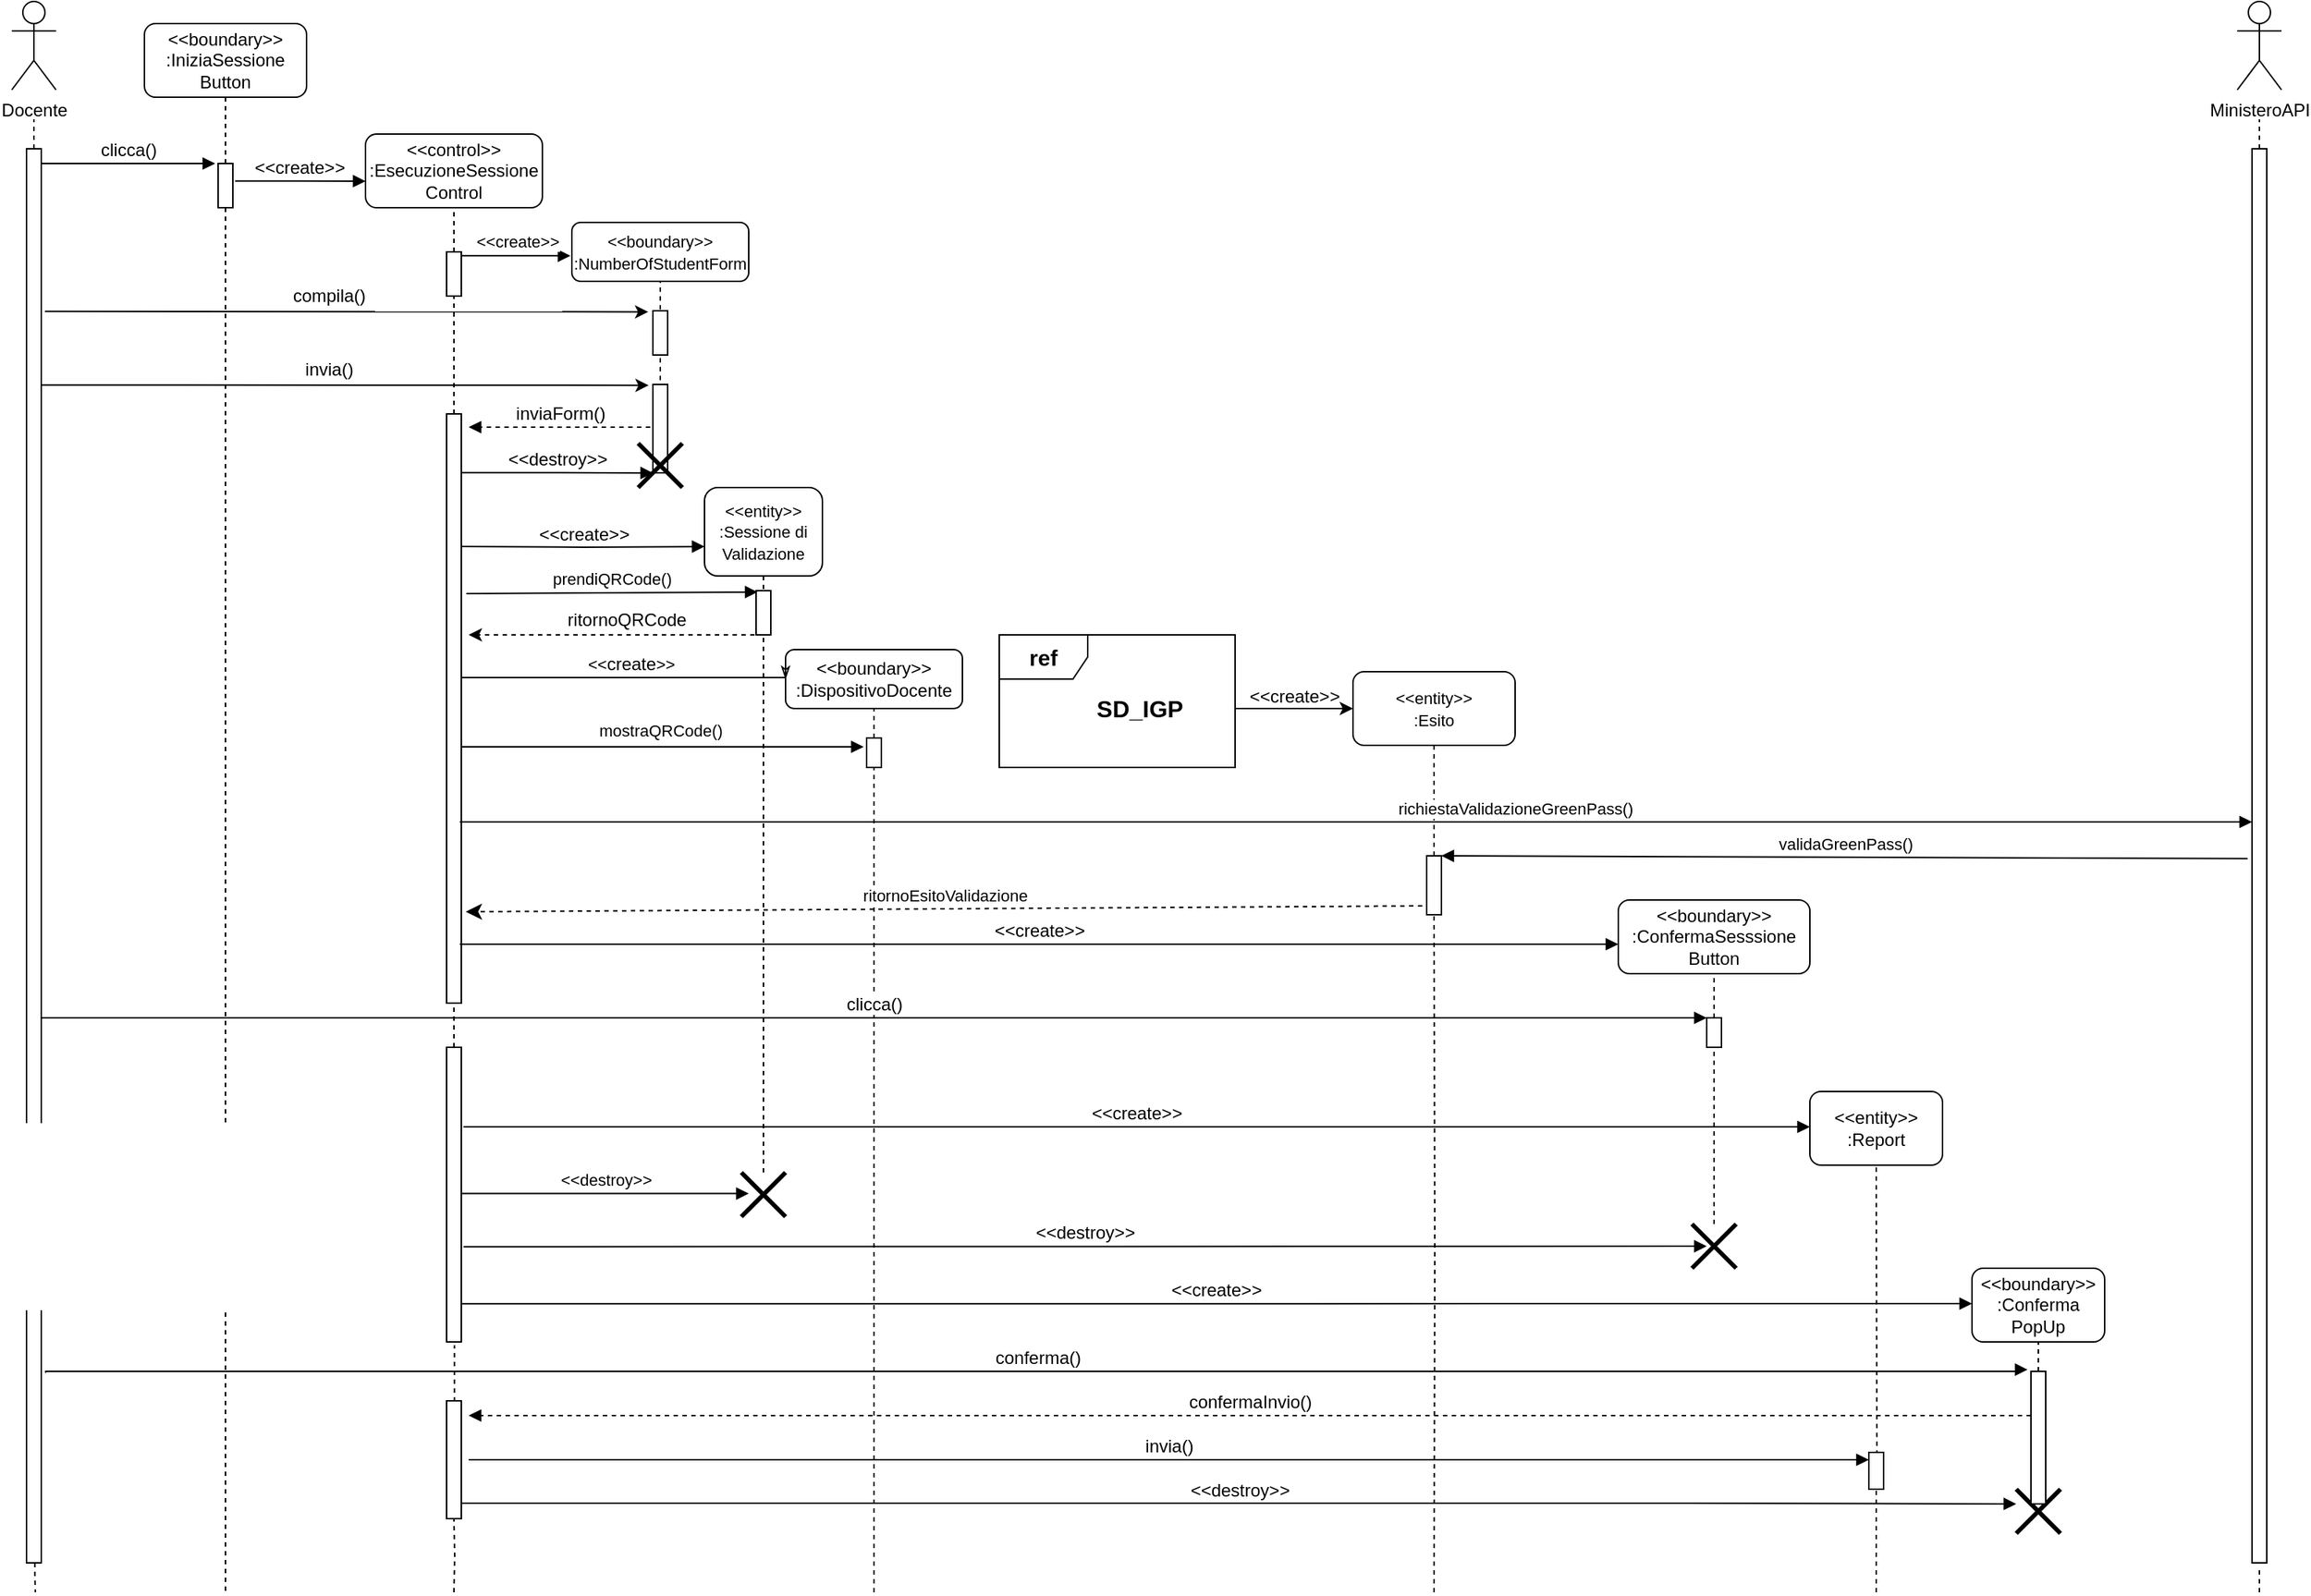 <mxfile version="15.8.7" type="device"><diagram id="kgpKYQtTHZ0yAKxKKP6v" name="Page-1"><mxGraphModel dx="868" dy="587" grid="1" gridSize="10" guides="1" tooltips="1" connect="1" arrows="1" fold="1" page="1" pageScale="1" pageWidth="850" pageHeight="1100" math="0" shadow="0"><root><mxCell id="0"/><mxCell id="1" parent="0"/><mxCell id="bU4O369usYD0Mp0-NMCo-1" value="Docente" style="shape=umlActor;verticalLabelPosition=bottom;verticalAlign=top;html=1;" parent="1" vertex="1"><mxGeometry x="40" y="10" width="30" height="60" as="geometry"/></mxCell><mxCell id="bU4O369usYD0Mp0-NMCo-3" value="" style="endArrow=none;dashed=1;html=1;rounded=0;edgeStyle=orthogonalEdgeStyle;startArrow=none;" parent="1" source="bU4O369usYD0Mp0-NMCo-5" edge="1"><mxGeometry width="50" height="50" relative="1" as="geometry"><mxPoint x="55" y="500" as="sourcePoint"/><mxPoint x="55" y="90" as="targetPoint"/><Array as="points"><mxPoint x="55" y="110"/><mxPoint x="55" y="110"/></Array></mxGeometry></mxCell><mxCell id="bU4O369usYD0Mp0-NMCo-5" value="" style="html=1;points=[];perimeter=orthogonalPerimeter;" parent="1" vertex="1"><mxGeometry x="50" y="110" width="10" height="960" as="geometry"/></mxCell><mxCell id="bU4O369usYD0Mp0-NMCo-7" value="&lt;font style=&quot;font-size: 12px&quot;&gt;clicca()&lt;/font&gt;" style="html=1;verticalAlign=bottom;endArrow=block;rounded=0;edgeStyle=orthogonalEdgeStyle;" parent="1" edge="1"><mxGeometry width="80" relative="1" as="geometry"><mxPoint x="60" y="120" as="sourcePoint"/><mxPoint x="178" y="120" as="targetPoint"/><Array as="points"><mxPoint x="178" y="120"/></Array></mxGeometry></mxCell><mxCell id="bU4O369usYD0Mp0-NMCo-8" value="&lt;font style=&quot;font-size: 12px&quot;&gt;&amp;lt;&amp;lt;boundary&amp;gt;&amp;gt;&lt;br&gt;:IniziaSessione&lt;br&gt;Button&lt;/font&gt;" style="rounded=1;whiteSpace=wrap;html=1;" parent="1" vertex="1"><mxGeometry x="130" y="25" width="110" height="50" as="geometry"/></mxCell><mxCell id="bU4O369usYD0Mp0-NMCo-11" value="" style="endArrow=none;dashed=1;html=1;rounded=0;edgeStyle=orthogonalEdgeStyle;exitX=0.5;exitY=1;exitDx=0;exitDy=0;startArrow=none;" parent="1" source="bU4O369usYD0Mp0-NMCo-12" edge="1"><mxGeometry width="50" height="50" relative="1" as="geometry"><mxPoint x="190" y="100" as="sourcePoint"/><mxPoint x="185" y="1090" as="targetPoint"/><Array as="points"><mxPoint x="185" y="1050"/></Array></mxGeometry></mxCell><mxCell id="bU4O369usYD0Mp0-NMCo-12" value="" style="html=1;points=[];perimeter=orthogonalPerimeter;" parent="1" vertex="1"><mxGeometry x="180" y="120" width="10" height="30" as="geometry"/></mxCell><mxCell id="bU4O369usYD0Mp0-NMCo-13" value="" style="endArrow=none;dashed=1;html=1;rounded=0;edgeStyle=orthogonalEdgeStyle;exitX=0.5;exitY=1;exitDx=0;exitDy=0;" parent="1" source="bU4O369usYD0Mp0-NMCo-8" target="bU4O369usYD0Mp0-NMCo-12" edge="1"><mxGeometry width="50" height="50" relative="1" as="geometry"><mxPoint x="185" y="70" as="sourcePoint"/><mxPoint x="170" y="503.429" as="targetPoint"/><Array as="points"/></mxGeometry></mxCell><mxCell id="bU4O369usYD0Mp0-NMCo-14" value="&lt;font style=&quot;font-size: 12px&quot;&gt;&amp;lt;&amp;lt;create&amp;gt;&amp;gt;&lt;/font&gt;" style="html=1;verticalAlign=bottom;endArrow=block;rounded=0;edgeStyle=orthogonalEdgeStyle;exitX=1.157;exitY=0.395;exitDx=0;exitDy=0;exitPerimeter=0;" parent="1" source="bU4O369usYD0Mp0-NMCo-12" edge="1"><mxGeometry width="80" relative="1" as="geometry"><mxPoint x="230" y="200" as="sourcePoint"/><mxPoint x="280" y="132" as="targetPoint"/></mxGeometry></mxCell><mxCell id="bU4O369usYD0Mp0-NMCo-15" value="&lt;font style=&quot;font-size: 12px&quot;&gt;&amp;lt;&amp;lt;control&amp;gt;&amp;gt;&lt;br&gt;:EsecuzioneSessione&lt;br&gt;Control&lt;/font&gt;" style="rounded=1;whiteSpace=wrap;html=1;" parent="1" vertex="1"><mxGeometry x="280" y="100" width="120" height="50" as="geometry"/></mxCell><mxCell id="bU4O369usYD0Mp0-NMCo-16" value="" style="endArrow=none;dashed=1;html=1;rounded=0;edgeStyle=orthogonalEdgeStyle;entryX=0.5;entryY=1;entryDx=0;entryDy=0;startArrow=none;" parent="1" source="bU4O369usYD0Mp0-NMCo-17" target="bU4O369usYD0Mp0-NMCo-15" edge="1"><mxGeometry width="50" height="50" relative="1" as="geometry"><mxPoint x="340" y="510" as="sourcePoint"/><mxPoint x="290" y="230" as="targetPoint"/></mxGeometry></mxCell><mxCell id="bU4O369usYD0Mp0-NMCo-17" value="" style="html=1;points=[];perimeter=orthogonalPerimeter;" parent="1" vertex="1"><mxGeometry x="335" y="180" width="10" height="30" as="geometry"/></mxCell><mxCell id="bU4O369usYD0Mp0-NMCo-18" value="" style="endArrow=none;dashed=1;html=1;rounded=0;edgeStyle=orthogonalEdgeStyle;entryX=0.5;entryY=1;entryDx=0;entryDy=0;startArrow=none;" parent="1" source="rX7FQtLpjzrD8uW23Avi-3" target="bU4O369usYD0Mp0-NMCo-17" edge="1"><mxGeometry width="50" height="50" relative="1" as="geometry"><mxPoint x="340" y="510" as="sourcePoint"/><mxPoint x="340" y="150" as="targetPoint"/></mxGeometry></mxCell><mxCell id="bU4O369usYD0Mp0-NMCo-19" value="&amp;lt;&amp;lt;create&amp;gt;&amp;gt;" style="html=1;verticalAlign=bottom;endArrow=block;rounded=0;edgeStyle=orthogonalEdgeStyle;exitX=1.029;exitY=0.088;exitDx=0;exitDy=0;exitPerimeter=0;entryX=-0.008;entryY=0.567;entryDx=0;entryDy=0;entryPerimeter=0;" parent="1" source="bU4O369usYD0Mp0-NMCo-17" target="bU4O369usYD0Mp0-NMCo-20" edge="1"><mxGeometry width="80" relative="1" as="geometry"><mxPoint x="510" y="260" as="sourcePoint"/><mxPoint x="410" y="183" as="targetPoint"/><Array as="points"/></mxGeometry></mxCell><mxCell id="bU4O369usYD0Mp0-NMCo-20" value="&lt;span style=&quot;font-size: 11px&quot;&gt;&amp;lt;&amp;lt;boundary&amp;gt;&amp;gt;&lt;br&gt;:NumberOfStudentForm&lt;/span&gt;" style="rounded=1;whiteSpace=wrap;html=1;" parent="1" vertex="1"><mxGeometry x="420" y="160" width="120" height="40" as="geometry"/></mxCell><mxCell id="bU4O369usYD0Mp0-NMCo-21" value="" style="endArrow=none;dashed=1;html=1;rounded=0;edgeStyle=orthogonalEdgeStyle;entryX=0.5;entryY=1;entryDx=0;entryDy=0;exitX=0.538;exitY=0.533;exitDx=0;exitDy=0;exitPerimeter=0;" parent="1" source="rX7FQtLpjzrD8uW23Avi-7" target="bU4O369usYD0Mp0-NMCo-20" edge="1"><mxGeometry width="50" height="50" relative="1" as="geometry"><mxPoint x="480" y="360" as="sourcePoint"/><mxPoint x="580" y="240" as="targetPoint"/><Array as="points"><mxPoint x="481" y="270"/><mxPoint x="480" y="270"/></Array></mxGeometry></mxCell><mxCell id="bU4O369usYD0Mp0-NMCo-22" value="" style="html=1;points=[];perimeter=orthogonalPerimeter;" parent="1" vertex="1"><mxGeometry x="475" y="220" width="10" height="30" as="geometry"/></mxCell><mxCell id="rX7FQtLpjzrD8uW23Avi-1" value="" style="html=1;points=[];perimeter=orthogonalPerimeter;" parent="1" vertex="1"><mxGeometry x="475" y="270" width="10" height="60" as="geometry"/></mxCell><mxCell id="rX7FQtLpjzrD8uW23Avi-3" value="" style="html=1;points=[];perimeter=orthogonalPerimeter;" parent="1" vertex="1"><mxGeometry x="335" y="290" width="10" height="400" as="geometry"/></mxCell><mxCell id="rX7FQtLpjzrD8uW23Avi-4" value="" style="endArrow=none;dashed=1;html=1;rounded=0;edgeStyle=orthogonalEdgeStyle;startArrow=none;" parent="1" source="q5FVolAJccyDtdrA55qt-30" target="rX7FQtLpjzrD8uW23Avi-3" edge="1"><mxGeometry width="50" height="50" relative="1" as="geometry"><mxPoint x="340" y="890" as="sourcePoint"/><mxPoint x="340" y="210" as="targetPoint"/></mxGeometry></mxCell><mxCell id="rX7FQtLpjzrD8uW23Avi-5" value="&lt;font style=&quot;font-size: 12px&quot;&gt;inviaForm()&lt;/font&gt;" style="html=1;verticalAlign=bottom;endArrow=block;rounded=0;edgeStyle=orthogonalEdgeStyle;exitX=-0.179;exitY=0.483;exitDx=0;exitDy=0;exitPerimeter=0;dashed=1;" parent="1" source="rX7FQtLpjzrD8uW23Avi-1" edge="1"><mxGeometry width="80" relative="1" as="geometry"><mxPoint x="470" y="299" as="sourcePoint"/><mxPoint x="350" y="299" as="targetPoint"/></mxGeometry></mxCell><mxCell id="rX7FQtLpjzrD8uW23Avi-6" value="&lt;font style=&quot;font-size: 12px&quot;&gt;&amp;lt;&amp;lt;destroy&amp;gt;&amp;gt;&lt;/font&gt;" style="html=1;verticalAlign=bottom;endArrow=block;rounded=0;edgeStyle=orthogonalEdgeStyle;entryX=0.007;entryY=1.002;entryDx=0;entryDy=0;entryPerimeter=0;" parent="1" target="rX7FQtLpjzrD8uW23Avi-1" edge="1"><mxGeometry width="80" relative="1" as="geometry"><mxPoint x="345" y="329.88" as="sourcePoint"/><mxPoint x="470" y="330" as="targetPoint"/><Array as="points"><mxPoint x="405" y="330"/></Array></mxGeometry></mxCell><mxCell id="rX7FQtLpjzrD8uW23Avi-7" value="" style="shape=umlDestroy;whiteSpace=wrap;html=1;strokeWidth=3;" parent="1" vertex="1"><mxGeometry x="465" y="310" width="30" height="30" as="geometry"/></mxCell><mxCell id="rX7FQtLpjzrD8uW23Avi-8" value="&lt;font style=&quot;font-size: 12px&quot;&gt;&amp;lt;&amp;lt;create&amp;gt;&amp;gt;&lt;/font&gt;" style="html=1;verticalAlign=bottom;endArrow=block;rounded=0;edgeStyle=orthogonalEdgeStyle;entryX=0;entryY=0.667;entryDx=0;entryDy=0;entryPerimeter=0;" parent="1" target="rX7FQtLpjzrD8uW23Avi-10" edge="1"><mxGeometry width="80" relative="1" as="geometry"><mxPoint x="345" y="380" as="sourcePoint"/><mxPoint x="500" y="380" as="targetPoint"/></mxGeometry></mxCell><mxCell id="rX7FQtLpjzrD8uW23Avi-10" value="&lt;span style=&quot;font-size: 11px&quot;&gt;&amp;lt;&amp;lt;entity&amp;gt;&amp;gt;&lt;br&gt;:Sessione di Validazione&lt;/span&gt;" style="rounded=1;whiteSpace=wrap;html=1;" parent="1" vertex="1"><mxGeometry x="510" y="340" width="80" height="60" as="geometry"/></mxCell><mxCell id="rX7FQtLpjzrD8uW23Avi-11" value="" style="endArrow=none;dashed=1;html=1;rounded=0;edgeStyle=orthogonalEdgeStyle;entryX=0.5;entryY=1;entryDx=0;entryDy=0;startArrow=none;" parent="1" source="q5FVolAJccyDtdrA55qt-45" target="rX7FQtLpjzrD8uW23Avi-10" edge="1"><mxGeometry width="50" height="50" relative="1" as="geometry"><mxPoint x="550" y="870" as="sourcePoint"/><mxPoint x="440" y="430" as="targetPoint"/></mxGeometry></mxCell><mxCell id="rX7FQtLpjzrD8uW23Avi-13" value="" style="html=1;points=[];perimeter=orthogonalPerimeter;" parent="1" vertex="1"><mxGeometry x="545" y="410" width="10" height="30" as="geometry"/></mxCell><mxCell id="rX7FQtLpjzrD8uW23Avi-15" value="prendiQRCode()" style="html=1;verticalAlign=bottom;endArrow=block;rounded=0;entryX=0.1;entryY=0.03;entryDx=0;entryDy=0;entryPerimeter=0;exitX=1.34;exitY=0.305;exitDx=0;exitDy=0;exitPerimeter=0;" parent="1" source="rX7FQtLpjzrD8uW23Avi-3" target="rX7FQtLpjzrD8uW23Avi-13" edge="1"><mxGeometry width="80" relative="1" as="geometry"><mxPoint x="345" y="420" as="sourcePoint"/><mxPoint x="425" y="420" as="targetPoint"/></mxGeometry></mxCell><mxCell id="rX7FQtLpjzrD8uW23Avi-16" value="&amp;lt;&amp;lt;boundary&amp;gt;&amp;gt;&lt;br&gt;:DispositivoDocente" style="rounded=1;whiteSpace=wrap;html=1;" parent="1" vertex="1"><mxGeometry x="565" y="450" width="120" height="40" as="geometry"/></mxCell><mxCell id="rX7FQtLpjzrD8uW23Avi-17" value="" style="endArrow=none;dashed=1;html=1;rounded=0;edgeStyle=orthogonalEdgeStyle;entryX=0.5;entryY=1;entryDx=0;entryDy=0;startArrow=none;" parent="1" source="rX7FQtLpjzrD8uW23Avi-18" target="rX7FQtLpjzrD8uW23Avi-16" edge="1"><mxGeometry width="50" height="50" relative="1" as="geometry"><mxPoint x="635" y="620" as="sourcePoint"/><mxPoint x="570" y="160" as="targetPoint"/><Array as="points"/></mxGeometry></mxCell><mxCell id="rX7FQtLpjzrD8uW23Avi-18" value="" style="html=1;points=[];perimeter=orthogonalPerimeter;" parent="1" vertex="1"><mxGeometry x="620" y="510" width="10" height="20" as="geometry"/></mxCell><mxCell id="rX7FQtLpjzrD8uW23Avi-19" value="" style="endArrow=none;dashed=1;html=1;rounded=0;edgeStyle=orthogonalEdgeStyle;entryX=0.5;entryY=1;entryDx=0;entryDy=0;" parent="1" target="rX7FQtLpjzrD8uW23Avi-18" edge="1"><mxGeometry width="50" height="50" relative="1" as="geometry"><mxPoint x="625" y="1090" as="sourcePoint"/><mxPoint x="635" y="70" as="targetPoint"/><Array as="points"><mxPoint x="625" y="1090"/></Array></mxGeometry></mxCell><mxCell id="rX7FQtLpjzrD8uW23Avi-22" value="&lt;font style=&quot;font-size: 15px&quot;&gt;&lt;b&gt;ref&lt;/b&gt;&lt;/font&gt;" style="shape=umlFrame;whiteSpace=wrap;html=1;" parent="1" vertex="1"><mxGeometry x="710" y="440" width="160" height="90" as="geometry"/></mxCell><mxCell id="rX7FQtLpjzrD8uW23Avi-23" value="&lt;font style=&quot;font-size: 16px&quot;&gt;&lt;b&gt;SD_IGP&lt;/b&gt;&lt;/font&gt;" style="text;html=1;align=center;verticalAlign=middle;resizable=0;points=[];autosize=1;strokeColor=none;fillColor=none;" parent="1" vertex="1"><mxGeometry x="770" y="480" width="70" height="20" as="geometry"/></mxCell><mxCell id="q5FVolAJccyDtdrA55qt-3" value="&lt;span style=&quot;font-size: 11px&quot;&gt;&amp;lt;&amp;lt;entity&amp;gt;&amp;gt;&lt;br&gt;:Esito&lt;/span&gt;" style="rounded=1;whiteSpace=wrap;html=1;" parent="1" vertex="1"><mxGeometry x="950" y="465" width="110" height="50" as="geometry"/></mxCell><mxCell id="q5FVolAJccyDtdrA55qt-4" value="" style="endArrow=none;dashed=1;html=1;rounded=0;edgeStyle=orthogonalEdgeStyle;entryX=0.5;entryY=1;entryDx=0;entryDy=0;startArrow=none;" parent="1" source="q5FVolAJccyDtdrA55qt-5" target="q5FVolAJccyDtdrA55qt-3" edge="1"><mxGeometry width="50" height="50" relative="1" as="geometry"><mxPoint x="1005" y="730" as="sourcePoint"/><mxPoint x="880" y="560" as="targetPoint"/></mxGeometry></mxCell><mxCell id="q5FVolAJccyDtdrA55qt-5" value="" style="html=1;points=[];perimeter=orthogonalPerimeter;" parent="1" vertex="1"><mxGeometry x="1000" y="590" width="10" height="40" as="geometry"/></mxCell><mxCell id="q5FVolAJccyDtdrA55qt-6" value="" style="endArrow=none;dashed=1;html=1;rounded=0;edgeStyle=orthogonalEdgeStyle;entryX=0.5;entryY=1;entryDx=0;entryDy=0;startArrow=none;" parent="1" target="q5FVolAJccyDtdrA55qt-5" edge="1"><mxGeometry width="50" height="50" relative="1" as="geometry"><mxPoint x="1005" y="1090" as="sourcePoint"/><mxPoint x="1005" y="535" as="targetPoint"/></mxGeometry></mxCell><mxCell id="q5FVolAJccyDtdrA55qt-7" value="richiestaValidazioneGreenPass()" style="html=1;verticalAlign=bottom;endArrow=block;rounded=0;edgeStyle=orthogonalEdgeStyle;" parent="1" target="47yCZ0cHe9BY7JKEToQk-5" edge="1"><mxGeometry x="0.177" width="80" relative="1" as="geometry"><mxPoint x="344" y="567" as="sourcePoint"/><mxPoint x="1550" y="567" as="targetPoint"/><Array as="points"><mxPoint x="1260" y="567"/><mxPoint x="1260" y="567"/></Array><mxPoint as="offset"/></mxGeometry></mxCell><mxCell id="q5FVolAJccyDtdrA55qt-23" value="&lt;font style=&quot;font-size: 12px&quot;&gt;&amp;lt;&amp;lt;create&amp;gt;&amp;gt;&lt;/font&gt;" style="html=1;verticalAlign=bottom;endArrow=block;rounded=0;edgeStyle=orthogonalEdgeStyle;" parent="1" edge="1"><mxGeometry width="80" relative="1" as="geometry"><mxPoint x="344" y="650" as="sourcePoint"/><mxPoint x="1130" y="650" as="targetPoint"/><Array as="points"><mxPoint x="344" y="650"/></Array></mxGeometry></mxCell><mxCell id="q5FVolAJccyDtdrA55qt-24" value="&lt;span&gt;&amp;lt;&amp;lt;boundary&amp;gt;&amp;gt;&lt;br&gt;:ConfermaSesssione&lt;br&gt;Button&lt;/span&gt;" style="rounded=1;whiteSpace=wrap;html=1;" parent="1" vertex="1"><mxGeometry x="1130" y="620" width="130" height="50" as="geometry"/></mxCell><mxCell id="q5FVolAJccyDtdrA55qt-25" value="" style="endArrow=none;dashed=1;html=1;rounded=0;edgeStyle=orthogonalEdgeStyle;entryX=0.5;entryY=1;entryDx=0;entryDy=0;startArrow=none;" parent="1" source="q5FVolAJccyDtdrA55qt-26" target="q5FVolAJccyDtdrA55qt-24" edge="1"><mxGeometry width="50" height="50" relative="1" as="geometry"><mxPoint x="1255" y="780" as="sourcePoint"/><mxPoint x="1260" y="730" as="targetPoint"/></mxGeometry></mxCell><mxCell id="q5FVolAJccyDtdrA55qt-27" value="&lt;font style=&quot;font-size: 12px&quot;&gt;clicca()&lt;/font&gt;" style="html=1;verticalAlign=bottom;endArrow=block;rounded=0;entryX=0;entryY=0;entryDx=0;entryDy=0;entryPerimeter=0;" parent="1" target="q5FVolAJccyDtdrA55qt-26" edge="1"><mxGeometry width="80" relative="1" as="geometry"><mxPoint x="60" y="700" as="sourcePoint"/><mxPoint x="1130" y="700" as="targetPoint"/></mxGeometry></mxCell><mxCell id="q5FVolAJccyDtdrA55qt-26" value="" style="html=1;points=[];perimeter=orthogonalPerimeter;" parent="1" vertex="1"><mxGeometry x="1190" y="700" width="10" height="20" as="geometry"/></mxCell><mxCell id="q5FVolAJccyDtdrA55qt-28" value="" style="endArrow=none;dashed=1;html=1;rounded=0;edgeStyle=orthogonalEdgeStyle;entryX=0.5;entryY=1;entryDx=0;entryDy=0;startArrow=none;" parent="1" source="jauBldCnT_5NUnDLEimC-2" target="q5FVolAJccyDtdrA55qt-26" edge="1"><mxGeometry width="50" height="50" relative="1" as="geometry"><mxPoint x="1195" y="860" as="sourcePoint"/><mxPoint x="1255" y="720" as="targetPoint"/></mxGeometry></mxCell><mxCell id="q5FVolAJccyDtdrA55qt-30" value="" style="html=1;points=[];perimeter=orthogonalPerimeter;" parent="1" vertex="1"><mxGeometry x="335" y="720" width="10" height="200" as="geometry"/></mxCell><mxCell id="q5FVolAJccyDtdrA55qt-36" value="&lt;font style=&quot;font-size: 12px&quot;&gt;&amp;lt;&amp;lt;create&amp;gt;&amp;gt;&lt;/font&gt;" style="html=1;verticalAlign=bottom;endArrow=block;rounded=0;exitX=1.152;exitY=0.27;exitDx=0;exitDy=0;exitPerimeter=0;" parent="1" source="q5FVolAJccyDtdrA55qt-30" edge="1"><mxGeometry width="80" relative="1" as="geometry"><mxPoint x="350" y="775" as="sourcePoint"/><mxPoint x="1260" y="774" as="targetPoint"/></mxGeometry></mxCell><mxCell id="q5FVolAJccyDtdrA55qt-37" value="&amp;lt;&amp;lt;entity&amp;gt;&amp;gt;&lt;br&gt;:Report" style="rounded=1;whiteSpace=wrap;html=1;" parent="1" vertex="1"><mxGeometry x="1260" y="750" width="90" height="50" as="geometry"/></mxCell><mxCell id="q5FVolAJccyDtdrA55qt-44" value="&amp;lt;&amp;lt;destroy&amp;gt;&amp;gt;" style="html=1;verticalAlign=bottom;endArrow=block;rounded=0;edgeStyle=orthogonalEdgeStyle;" parent="1" edge="1"><mxGeometry width="80" relative="1" as="geometry"><mxPoint x="345" y="819.29" as="sourcePoint"/><mxPoint x="540" y="819.29" as="targetPoint"/></mxGeometry></mxCell><mxCell id="q5FVolAJccyDtdrA55qt-45" value="" style="shape=umlDestroy;whiteSpace=wrap;html=1;strokeWidth=3;" parent="1" vertex="1"><mxGeometry x="535" y="805" width="30" height="30" as="geometry"/></mxCell><mxCell id="q5FVolAJccyDtdrA55qt-47" value="" style="endArrow=none;dashed=1;html=1;rounded=0;startArrow=none;entryX=0.5;entryY=1;entryDx=0;entryDy=0;exitX=0.547;exitY=0.065;exitDx=0;exitDy=0;exitPerimeter=0;" parent="1" source="jauBldCnT_5NUnDLEimC-19" target="q5FVolAJccyDtdrA55qt-37" edge="1"><mxGeometry width="50" height="50" relative="1" as="geometry"><mxPoint x="1310" y="980" as="sourcePoint"/><mxPoint x="1365" y="840" as="targetPoint"/></mxGeometry></mxCell><mxCell id="jauBldCnT_5NUnDLEimC-1" value="&lt;font style=&quot;font-size: 12px&quot;&gt;&amp;lt;&amp;lt;destroy&amp;gt;&amp;gt;&lt;/font&gt;" style="html=1;verticalAlign=bottom;endArrow=block;rounded=0;exitX=1.152;exitY=0.677;exitDx=0;exitDy=0;exitPerimeter=0;" parent="1" source="q5FVolAJccyDtdrA55qt-30" edge="1"><mxGeometry width="80" relative="1" as="geometry"><mxPoint x="350" y="855" as="sourcePoint"/><mxPoint x="1190" y="855" as="targetPoint"/></mxGeometry></mxCell><mxCell id="jauBldCnT_5NUnDLEimC-5" value="&lt;font style=&quot;font-size: 12px&quot;&gt;&amp;lt;&amp;lt;create&amp;gt;&amp;gt;&lt;/font&gt;" style="html=1;verticalAlign=bottom;endArrow=block;rounded=0;" parent="1" edge="1"><mxGeometry width="80" relative="1" as="geometry"><mxPoint x="345" y="894.17" as="sourcePoint"/><mxPoint x="1370" y="894" as="targetPoint"/></mxGeometry></mxCell><mxCell id="jauBldCnT_5NUnDLEimC-6" value="&amp;lt;&amp;lt;boundary&amp;gt;&amp;gt;&lt;br&gt;:Conferma&lt;br&gt;PopUp" style="rounded=1;whiteSpace=wrap;html=1;" parent="1" vertex="1"><mxGeometry x="1370" y="870" width="90" height="50" as="geometry"/></mxCell><mxCell id="jauBldCnT_5NUnDLEimC-7" value="" style="endArrow=none;dashed=1;html=1;rounded=0;edgeStyle=orthogonalEdgeStyle;startArrow=none;" parent="1" source="jauBldCnT_5NUnDLEimC-8" target="jauBldCnT_5NUnDLEimC-6" edge="1"><mxGeometry width="50" height="50" relative="1" as="geometry"><mxPoint x="1415" y="990" as="sourcePoint"/><mxPoint x="1474.5" y="960" as="targetPoint"/></mxGeometry></mxCell><mxCell id="jauBldCnT_5NUnDLEimC-10" value="&lt;font style=&quot;font-size: 12px&quot;&gt;conferma()&lt;/font&gt;" style="html=1;verticalAlign=bottom;endArrow=block;rounded=0;edgeStyle=orthogonalEdgeStyle;entryX=-0.229;entryY=-0.013;entryDx=0;entryDy=0;entryPerimeter=0;" parent="1" target="jauBldCnT_5NUnDLEimC-8" edge="1"><mxGeometry width="80" relative="1" as="geometry"><mxPoint x="63" y="941" as="sourcePoint"/><mxPoint x="1400" y="940" as="targetPoint"/><Array as="points"><mxPoint x="63" y="940"/><mxPoint x="1400" y="940"/><mxPoint x="1400" y="939"/></Array></mxGeometry></mxCell><mxCell id="jauBldCnT_5NUnDLEimC-11" value="" style="endArrow=none;dashed=1;html=1;rounded=0;startArrow=none;exitX=0.533;exitY=0.006;exitDx=0;exitDy=0;exitPerimeter=0;entryX=0.533;entryY=1.011;entryDx=0;entryDy=0;entryPerimeter=0;" parent="1" source="jauBldCnT_5NUnDLEimC-12" target="q5FVolAJccyDtdrA55qt-30" edge="1"><mxGeometry width="50" height="50" relative="1" as="geometry"><mxPoint x="340" y="1090" as="sourcePoint"/><mxPoint x="350" y="930" as="targetPoint"/></mxGeometry></mxCell><mxCell id="jauBldCnT_5NUnDLEimC-12" value="" style="html=1;points=[];perimeter=orthogonalPerimeter;" parent="1" vertex="1"><mxGeometry x="335" y="960" width="10" height="80" as="geometry"/></mxCell><mxCell id="jauBldCnT_5NUnDLEimC-13" value="" style="endArrow=none;dashed=1;html=1;rounded=0;edgeStyle=orthogonalEdgeStyle;" parent="1" target="jauBldCnT_5NUnDLEimC-12" edge="1"><mxGeometry width="50" height="50" relative="1" as="geometry"><mxPoint x="340" y="1090" as="sourcePoint"/><mxPoint x="340" y="960" as="targetPoint"/></mxGeometry></mxCell><mxCell id="jauBldCnT_5NUnDLEimC-14" value="&lt;font style=&quot;font-size: 12px&quot;&gt;confermaInvio()&lt;/font&gt;" style="html=1;verticalAlign=bottom;endArrow=block;rounded=0;edgeStyle=orthogonalEdgeStyle;startArrow=none;startFill=0;exitX=0;exitY=0.333;exitDx=0;exitDy=0;exitPerimeter=0;dashed=1;" parent="1" source="jauBldCnT_5NUnDLEimC-8" edge="1"><mxGeometry width="80" relative="1" as="geometry"><mxPoint x="1400" y="970" as="sourcePoint"/><mxPoint x="350" y="970" as="targetPoint"/><Array as="points"/></mxGeometry></mxCell><mxCell id="jauBldCnT_5NUnDLEimC-15" value="&lt;font style=&quot;font-size: 12px&quot;&gt;&amp;lt;&amp;lt;destroy&amp;gt;&amp;gt;&lt;/font&gt;" style="html=1;verticalAlign=bottom;endArrow=block;rounded=0;edgeStyle=orthogonalEdgeStyle;" parent="1" edge="1"><mxGeometry width="80" relative="1" as="geometry"><mxPoint x="345" y="1029.5" as="sourcePoint"/><mxPoint x="1400" y="1030" as="targetPoint"/><Array as="points"><mxPoint x="1160" y="1030"/><mxPoint x="1160" y="1030"/></Array></mxGeometry></mxCell><mxCell id="jauBldCnT_5NUnDLEimC-17" value="" style="shape=umlDestroy;whiteSpace=wrap;html=1;strokeWidth=3;" parent="1" vertex="1"><mxGeometry x="1400" y="1020" width="30" height="30" as="geometry"/></mxCell><mxCell id="jauBldCnT_5NUnDLEimC-22" value="" style="endArrow=none;dashed=1;html=1;rounded=0;startArrow=none;" parent="1" edge="1" source="jauBldCnT_5NUnDLEimC-19"><mxGeometry width="50" height="50" relative="1" as="geometry"><mxPoint x="1305" y="1090" as="sourcePoint"/><mxPoint x="1305" y="1000" as="targetPoint"/></mxGeometry></mxCell><mxCell id="jauBldCnT_5NUnDLEimC-25" value="" style="endArrow=none;dashed=1;html=1;rounded=0;edgeStyle=orthogonalEdgeStyle;exitX=0.567;exitY=1;exitDx=0;exitDy=0;exitPerimeter=0;" parent="1" source="bU4O369usYD0Mp0-NMCo-5" edge="1"><mxGeometry width="50" height="50" relative="1" as="geometry"><mxPoint x="150" y="1110" as="sourcePoint"/><mxPoint x="56" y="1090" as="targetPoint"/><Array as="points"><mxPoint x="56" y="1080"/></Array></mxGeometry></mxCell><mxCell id="jauBldCnT_5NUnDLEimC-26" value="&lt;font style=&quot;font-size: 12px&quot;&gt;invia()&lt;/font&gt;" style="html=1;verticalAlign=bottom;endArrow=block;rounded=0;" parent="1" edge="1"><mxGeometry width="80" relative="1" as="geometry"><mxPoint x="350" y="1000" as="sourcePoint"/><mxPoint x="1300" y="1000" as="targetPoint"/><Array as="points"/></mxGeometry></mxCell><mxCell id="5qqKWLoto9PCaO7GxhG8-3" value="" style="endArrow=classic;html=1;rounded=0;fontSize=12;exitX=1.248;exitY=0.115;exitDx=0;exitDy=0;exitPerimeter=0;entryX=-0.314;entryY=0.024;entryDx=0;entryDy=0;entryPerimeter=0;" parent="1" source="bU4O369usYD0Mp0-NMCo-5" target="bU4O369usYD0Mp0-NMCo-22" edge="1"><mxGeometry width="50" height="50" relative="1" as="geometry"><mxPoint x="210" y="190" as="sourcePoint"/><mxPoint x="260" y="140" as="targetPoint"/></mxGeometry></mxCell><mxCell id="5qqKWLoto9PCaO7GxhG8-4" value="compila()" style="text;html=1;align=center;verticalAlign=middle;resizable=0;points=[];autosize=1;strokeColor=none;fillColor=none;fontSize=12;" parent="1" vertex="1"><mxGeometry x="220" y="200" width="70" height="20" as="geometry"/></mxCell><mxCell id="5qqKWLoto9PCaO7GxhG8-5" value="" style="endArrow=classic;html=1;rounded=0;fontSize=12;exitX=1.026;exitY=0.167;exitDx=0;exitDy=0;exitPerimeter=0;entryX=-0.286;entryY=0.01;entryDx=0;entryDy=0;entryPerimeter=0;" parent="1" source="bU4O369usYD0Mp0-NMCo-5" target="rX7FQtLpjzrD8uW23Avi-1" edge="1"><mxGeometry width="50" height="50" relative="1" as="geometry"><mxPoint x="210" y="260" as="sourcePoint"/><mxPoint x="470" y="270" as="targetPoint"/></mxGeometry></mxCell><mxCell id="5qqKWLoto9PCaO7GxhG8-7" value="invia()" style="text;html=1;align=center;verticalAlign=middle;resizable=0;points=[];autosize=1;strokeColor=none;fillColor=none;fontSize=12;" parent="1" vertex="1"><mxGeometry x="230" y="250" width="50" height="20" as="geometry"/></mxCell><mxCell id="5qqKWLoto9PCaO7GxhG8-8" value="" style="endArrow=classic;html=1;rounded=0;fontSize=15;entryX=0;entryY=0.5;entryDx=0;entryDy=0;exitX=1;exitY=0.556;exitDx=0;exitDy=0;exitPerimeter=0;" parent="1" source="rX7FQtLpjzrD8uW23Avi-22" target="q5FVolAJccyDtdrA55qt-3" edge="1"><mxGeometry width="50" height="50" relative="1" as="geometry"><mxPoint x="850" y="530" as="sourcePoint"/><mxPoint x="900" y="480" as="targetPoint"/></mxGeometry></mxCell><mxCell id="5qqKWLoto9PCaO7GxhG8-9" value="&lt;font style=&quot;font-size: 12px&quot;&gt;&amp;lt;&amp;lt;create&amp;gt;&amp;gt;&lt;/font&gt;" style="text;html=1;align=center;verticalAlign=middle;resizable=0;points=[];autosize=1;strokeColor=none;fillColor=none;fontSize=15;" parent="1" vertex="1"><mxGeometry x="870" y="470" width="80" height="20" as="geometry"/></mxCell><mxCell id="jauBldCnT_5NUnDLEimC-2" value="" style="shape=umlDestroy;whiteSpace=wrap;html=1;strokeWidth=3;" parent="1" vertex="1"><mxGeometry x="1180" y="840" width="30" height="30" as="geometry"/></mxCell><mxCell id="jauBldCnT_5NUnDLEimC-8" value="" style="html=1;points=[];perimeter=orthogonalPerimeter;" parent="1" vertex="1"><mxGeometry x="1410" y="940" width="10" height="90" as="geometry"/></mxCell><mxCell id="47yCZ0cHe9BY7JKEToQk-3" value="MinisteroAPI" style="shape=umlActor;verticalLabelPosition=bottom;verticalAlign=top;html=1;" parent="1" vertex="1"><mxGeometry x="1550" y="10" width="30" height="60" as="geometry"/></mxCell><mxCell id="47yCZ0cHe9BY7JKEToQk-4" value="" style="endArrow=none;dashed=1;html=1;rounded=0;edgeStyle=orthogonalEdgeStyle;startArrow=none;" parent="1" source="47yCZ0cHe9BY7JKEToQk-5" edge="1"><mxGeometry width="50" height="50" relative="1" as="geometry"><mxPoint x="1565" y="500" as="sourcePoint"/><mxPoint x="1565" y="90" as="targetPoint"/><Array as="points"><mxPoint x="1565" y="110"/><mxPoint x="1565" y="110"/></Array></mxGeometry></mxCell><mxCell id="47yCZ0cHe9BY7JKEToQk-5" value="" style="html=1;points=[];perimeter=orthogonalPerimeter;" parent="1" vertex="1"><mxGeometry x="1560" y="110" width="10" height="960" as="geometry"/></mxCell><mxCell id="47yCZ0cHe9BY7JKEToQk-7" value="" style="endArrow=none;dashed=1;html=1;rounded=0;entryX=0.5;entryY=1.004;entryDx=0;entryDy=0;entryPerimeter=0;" parent="1" target="47yCZ0cHe9BY7JKEToQk-5" edge="1"><mxGeometry width="50" height="50" relative="1" as="geometry"><mxPoint x="1565" y="1090" as="sourcePoint"/><mxPoint x="1080" y="600" as="targetPoint"/></mxGeometry></mxCell><mxCell id="bbwLr1ladqrY9znD38S0-4" value="validaGreenPass()" style="html=1;verticalAlign=bottom;endArrow=block;rounded=0;exitX=-0.3;exitY=0.502;exitDx=0;exitDy=0;exitPerimeter=0;entryX=1;entryY=0;entryDx=0;entryDy=0;entryPerimeter=0;" parent="1" source="47yCZ0cHe9BY7JKEToQk-5" target="q5FVolAJccyDtdrA55qt-5" edge="1"><mxGeometry width="80" relative="1" as="geometry"><mxPoint x="1170" y="590" as="sourcePoint"/><mxPoint x="1250" y="590" as="targetPoint"/></mxGeometry></mxCell><mxCell id="bbwLr1ladqrY9znD38S0-5" value="ritornoEsitoValidazione" style="html=1;verticalAlign=bottom;endArrow=classic;dashed=1;endSize=8;rounded=0;exitX=-0.3;exitY=0.85;exitDx=0;exitDy=0;exitPerimeter=0;entryX=1.3;entryY=0.845;entryDx=0;entryDy=0;entryPerimeter=0;endFill=1;" parent="1" source="q5FVolAJccyDtdrA55qt-5" target="rX7FQtLpjzrD8uW23Avi-3" edge="1"><mxGeometry relative="1" as="geometry"><mxPoint x="920" y="590" as="sourcePoint"/><mxPoint x="350" y="614" as="targetPoint"/></mxGeometry></mxCell><mxCell id="T_g91ZaouhYma0G0Romk-1" value="" style="endArrow=classic;dashed=1;html=1;rounded=0;fontSize=12;exitX=0.5;exitY=1;exitDx=0;exitDy=0;exitPerimeter=0;endFill=1;" parent="1" source="rX7FQtLpjzrD8uW23Avi-13" edge="1"><mxGeometry width="50" height="50" relative="1" as="geometry"><mxPoint x="430" y="430" as="sourcePoint"/><mxPoint x="350" y="440" as="targetPoint"/></mxGeometry></mxCell><mxCell id="T_g91ZaouhYma0G0Romk-2" value="ritornoQRCode" style="text;html=1;strokeColor=none;fillColor=none;align=center;verticalAlign=middle;whiteSpace=wrap;rounded=0;fontSize=12;" parent="1" vertex="1"><mxGeometry x="425" y="420" width="65" height="20" as="geometry"/></mxCell><mxCell id="jauBldCnT_5NUnDLEimC-19" value="" style="html=1;points=[];perimeter=orthogonalPerimeter;" parent="1" vertex="1"><mxGeometry x="1300" y="995" width="10" height="25" as="geometry"/></mxCell><mxCell id="fru7cRWmVhveh5QMquQ3-2" value="" style="endArrow=none;dashed=1;html=1;rounded=0;" edge="1" parent="1" target="jauBldCnT_5NUnDLEimC-19"><mxGeometry width="50" height="50" relative="1" as="geometry"><mxPoint x="1305" y="1090" as="sourcePoint"/><mxPoint x="1305" y="1000" as="targetPoint"/></mxGeometry></mxCell><mxCell id="fru7cRWmVhveh5QMquQ3-5" value="" style="html=1;verticalAlign=bottom;labelBackgroundColor=none;endArrow=block;endFill=1;rounded=0;edgeStyle=orthogonalEdgeStyle;entryX=-0.2;entryY=0.3;entryDx=0;entryDy=0;exitX=1;exitY=0.565;exitDx=0;exitDy=0;exitPerimeter=0;entryPerimeter=0;" edge="1" parent="1" source="rX7FQtLpjzrD8uW23Avi-3" target="rX7FQtLpjzrD8uW23Avi-18"><mxGeometry width="160" relative="1" as="geometry"><mxPoint x="358" y="515" as="sourcePoint"/><mxPoint x="465" y="515" as="targetPoint"/></mxGeometry></mxCell><mxCell id="fru7cRWmVhveh5QMquQ3-6" value="&lt;font style=&quot;font-size: 11px&quot;&gt;mostraQRCode()&lt;/font&gt;" style="text;html=1;align=center;verticalAlign=middle;resizable=0;points=[];autosize=1;strokeColor=none;fillColor=none;" vertex="1" parent="1"><mxGeometry x="430" y="495" width="100" height="20" as="geometry"/></mxCell><mxCell id="fru7cRWmVhveh5QMquQ3-7" value="" style="html=1;verticalAlign=bottom;labelBackgroundColor=none;endArrow=classicThin;endFill=0;rounded=0;edgeStyle=orthogonalEdgeStyle;exitX=1;exitY=0.45;exitDx=0;exitDy=0;entryX=0;entryY=0.5;entryDx=0;entryDy=0;fontSize=11;exitPerimeter=0;" edge="1" parent="1" source="rX7FQtLpjzrD8uW23Avi-3" target="rX7FQtLpjzrD8uW23Avi-16"><mxGeometry width="160" relative="1" as="geometry"><mxPoint x="365" y="469" as="sourcePoint"/><mxPoint x="425" y="469" as="targetPoint"/><Array as="points"><mxPoint x="345" y="469"/></Array></mxGeometry></mxCell><mxCell id="fru7cRWmVhveh5QMquQ3-8" value="&amp;lt;&amp;lt;&lt;font style=&quot;font-size: 12px&quot;&gt;create&lt;/font&gt;&amp;gt;&amp;gt;" style="text;html=1;align=center;verticalAlign=middle;resizable=0;points=[];autosize=1;strokeColor=none;fillColor=none;fontSize=11;" vertex="1" parent="1"><mxGeometry x="425" y="450" width="70" height="20" as="geometry"/></mxCell></root></mxGraphModel></diagram></mxfile>
